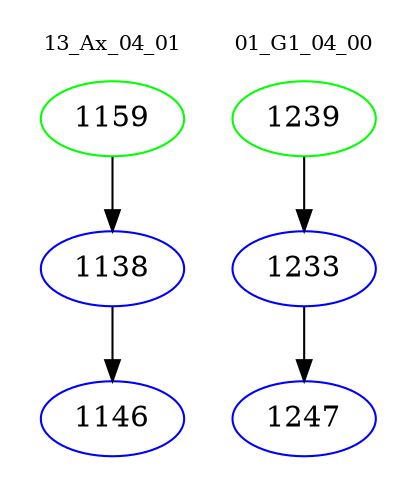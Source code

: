 digraph{
subgraph cluster_0 {
color = white
label = "13_Ax_04_01";
fontsize=10;
T0_1159 [label="1159", color="green"]
T0_1159 -> T0_1138 [color="black"]
T0_1138 [label="1138", color="blue"]
T0_1138 -> T0_1146 [color="black"]
T0_1146 [label="1146", color="blue"]
}
subgraph cluster_1 {
color = white
label = "01_G1_04_00";
fontsize=10;
T1_1239 [label="1239", color="green"]
T1_1239 -> T1_1233 [color="black"]
T1_1233 [label="1233", color="blue"]
T1_1233 -> T1_1247 [color="black"]
T1_1247 [label="1247", color="blue"]
}
}
